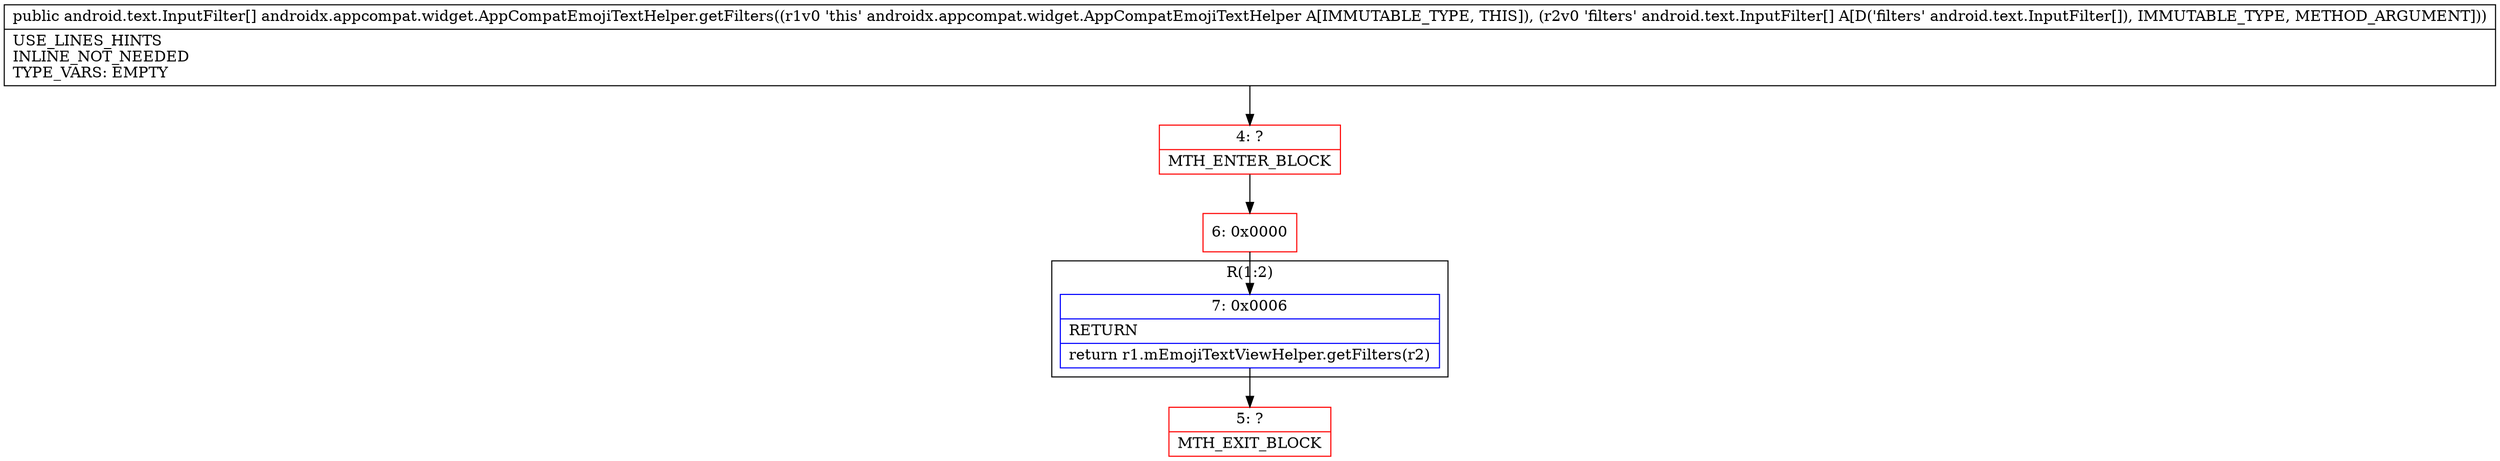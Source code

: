 digraph "CFG forandroidx.appcompat.widget.AppCompatEmojiTextHelper.getFilters([Landroid\/text\/InputFilter;)[Landroid\/text\/InputFilter;" {
subgraph cluster_Region_882108955 {
label = "R(1:2)";
node [shape=record,color=blue];
Node_7 [shape=record,label="{7\:\ 0x0006|RETURN\l|return r1.mEmojiTextViewHelper.getFilters(r2)\l}"];
}
Node_4 [shape=record,color=red,label="{4\:\ ?|MTH_ENTER_BLOCK\l}"];
Node_6 [shape=record,color=red,label="{6\:\ 0x0000}"];
Node_5 [shape=record,color=red,label="{5\:\ ?|MTH_EXIT_BLOCK\l}"];
MethodNode[shape=record,label="{public android.text.InputFilter[] androidx.appcompat.widget.AppCompatEmojiTextHelper.getFilters((r1v0 'this' androidx.appcompat.widget.AppCompatEmojiTextHelper A[IMMUTABLE_TYPE, THIS]), (r2v0 'filters' android.text.InputFilter[] A[D('filters' android.text.InputFilter[]), IMMUTABLE_TYPE, METHOD_ARGUMENT]))  | USE_LINES_HINTS\lINLINE_NOT_NEEDED\lTYPE_VARS: EMPTY\l}"];
MethodNode -> Node_4;Node_7 -> Node_5;
Node_4 -> Node_6;
Node_6 -> Node_7;
}

